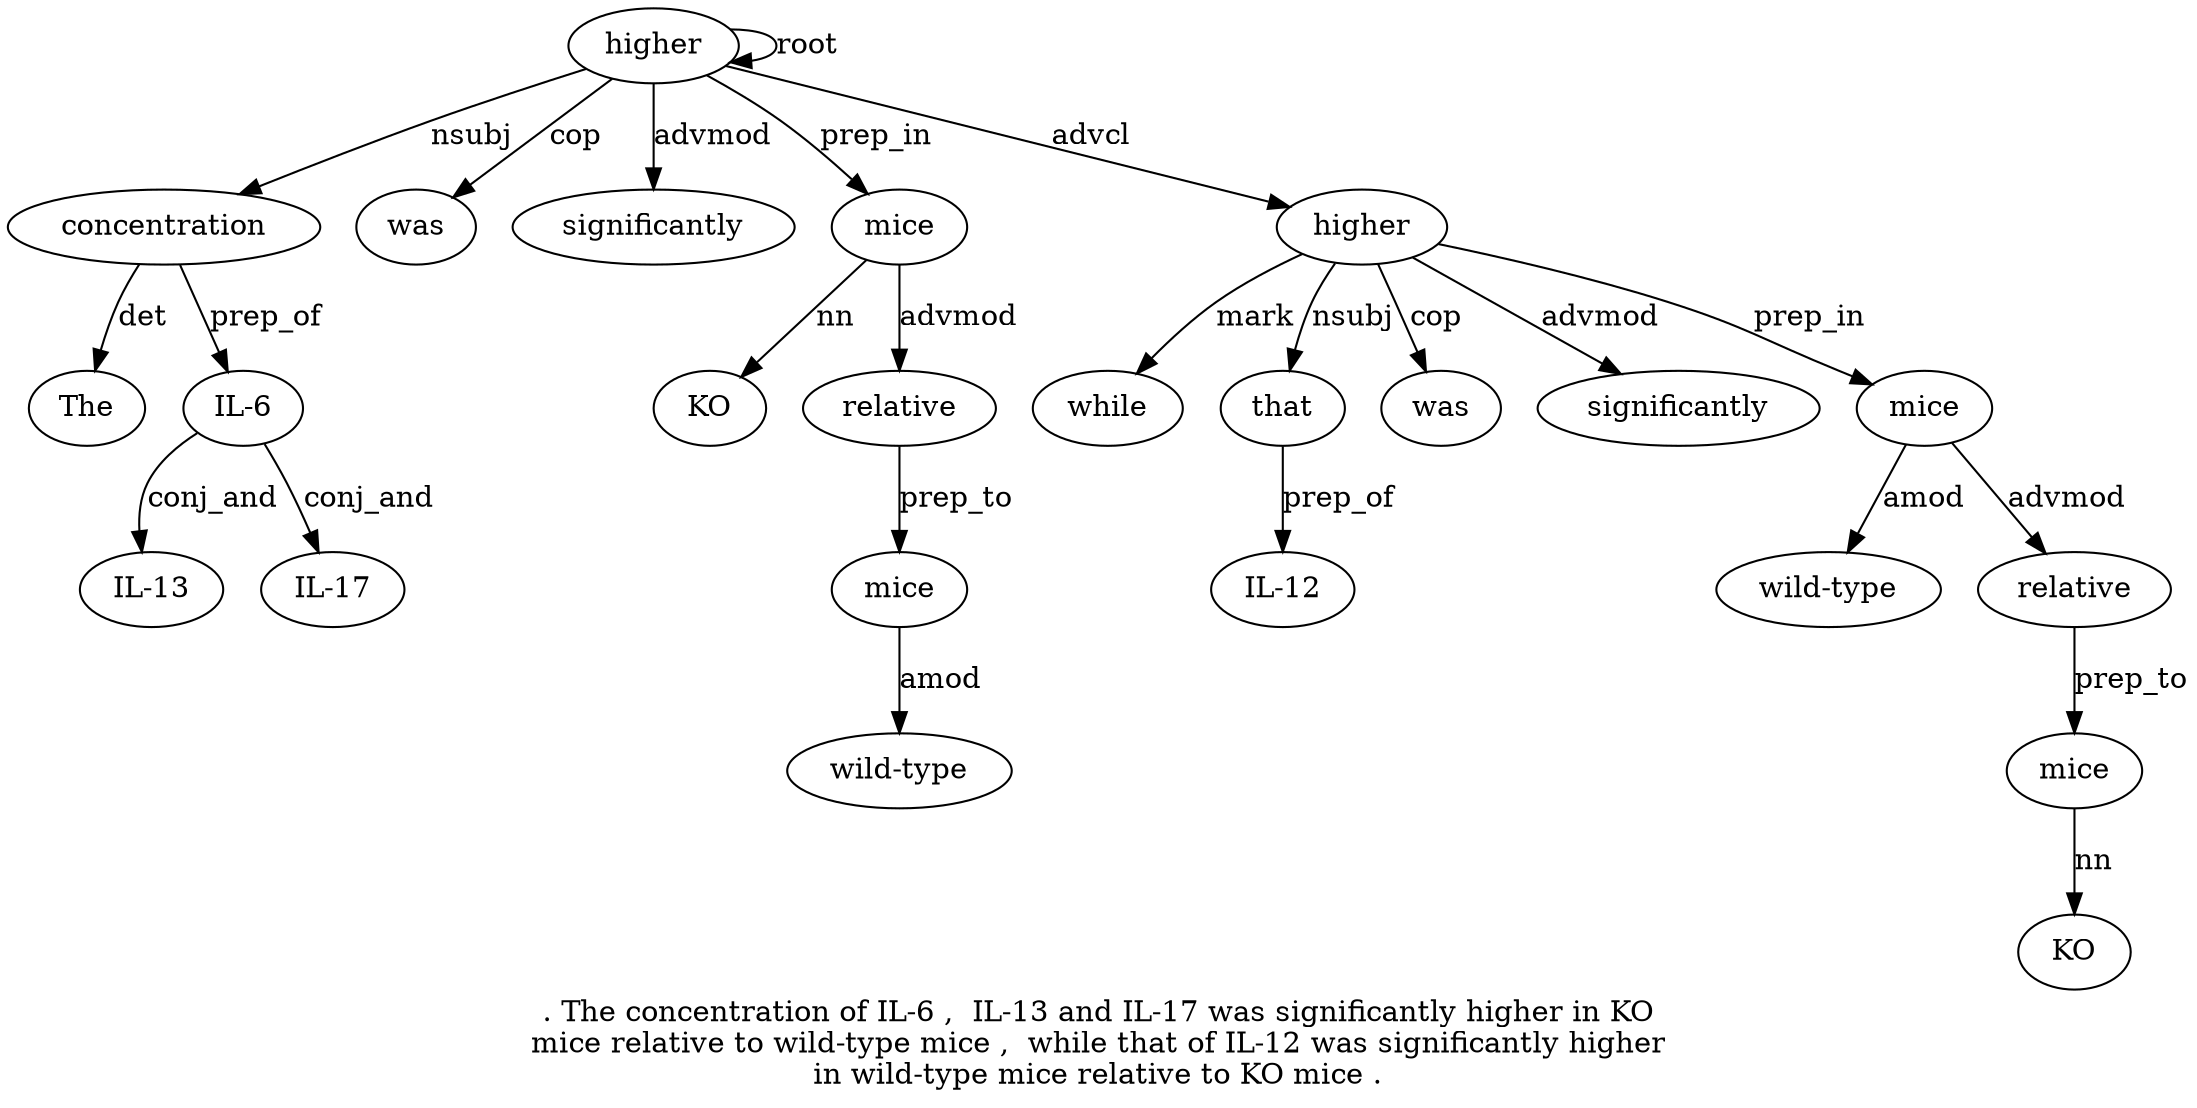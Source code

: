 digraph ". The concentration of IL-6 ,  IL-13 and IL-17 was significantly higher in KO mice relative to wild-type mice ,  while that of IL-12 was significantly higher in wild-type mice relative to KO mice ." {
label=". The concentration of IL-6 ,  IL-13 and IL-17 was significantly higher in KO
mice relative to wild-type mice ,  while that of IL-12 was significantly higher
in wild-type mice relative to KO mice .";
concentration3 [style=filled, fillcolor=white, label=concentration];
The2 [style=filled, fillcolor=white, label=The];
concentration3 -> The2  [label=det];
higher12 [style=filled, fillcolor=white, label=higher];
higher12 -> concentration3  [label=nsubj];
"IL-65" [style=filled, fillcolor=white, label="IL-6"];
concentration3 -> "IL-65"  [label=prep_of];
"IL-137" [style=filled, fillcolor=white, label="IL-13"];
"IL-65" -> "IL-137"  [label=conj_and];
"IL-179" [style=filled, fillcolor=white, label="IL-17"];
"IL-65" -> "IL-179"  [label=conj_and];
was10 [style=filled, fillcolor=white, label=was];
higher12 -> was10  [label=cop];
significantly11 [style=filled, fillcolor=white, label=significantly];
higher12 -> significantly11  [label=advmod];
higher12 -> higher12  [label=root];
mice15 [style=filled, fillcolor=white, label=mice];
KO14 [style=filled, fillcolor=white, label=KO];
mice15 -> KO14  [label=nn];
higher12 -> mice15  [label=prep_in];
relative16 [style=filled, fillcolor=white, label=relative];
mice15 -> relative16  [label=advmod];
mice19 [style=filled, fillcolor=white, label=mice];
"wild-type18" [style=filled, fillcolor=white, label="wild-type"];
mice19 -> "wild-type18"  [label=amod];
relative16 -> mice19  [label=prep_to];
higher27 [style=filled, fillcolor=white, label=higher];
while21 [style=filled, fillcolor=white, label=while];
higher27 -> while21  [label=mark];
that22 [style=filled, fillcolor=white, label=that];
higher27 -> that22  [label=nsubj];
"IL-124" [style=filled, fillcolor=white, label="IL-12"];
that22 -> "IL-124"  [label=prep_of];
was25 [style=filled, fillcolor=white, label=was];
higher27 -> was25  [label=cop];
significantly26 [style=filled, fillcolor=white, label=significantly];
higher27 -> significantly26  [label=advmod];
higher12 -> higher27  [label=advcl];
mice30 [style=filled, fillcolor=white, label=mice];
"wild-type29" [style=filled, fillcolor=white, label="wild-type"];
mice30 -> "wild-type29"  [label=amod];
higher27 -> mice30  [label=prep_in];
relative31 [style=filled, fillcolor=white, label=relative];
mice30 -> relative31  [label=advmod];
mice34 [style=filled, fillcolor=white, label=mice];
KO33 [style=filled, fillcolor=white, label=KO];
mice34 -> KO33  [label=nn];
relative31 -> mice34  [label=prep_to];
}
